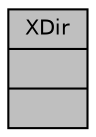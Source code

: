 digraph "XDir"
{
  edge [fontname="Helvetica",fontsize="10",labelfontname="Helvetica",labelfontsize="10"];
  node [fontname="Helvetica",fontsize="10",shape=record];
  Node1 [label="{XDir\n||}",height=0.2,width=0.4,color="black", fillcolor="grey75", style="filled", fontcolor="black"];
}
